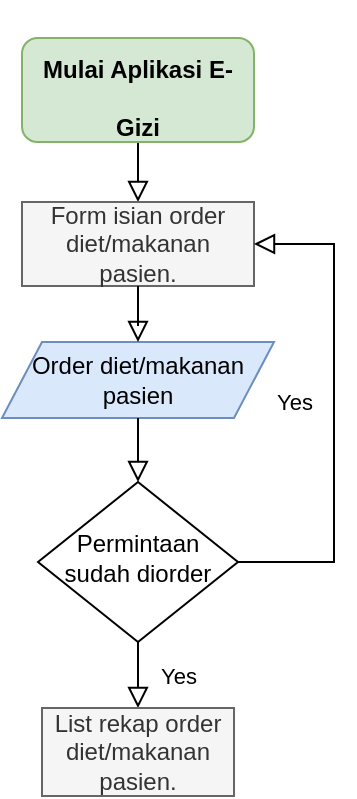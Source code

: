 <mxfile version="17.4.1" type="github">
  <diagram id="C5RBs43oDa-KdzZeNtuy" name="Page-1">
    <mxGraphModel dx="633" dy="1544" grid="1" gridSize="10" guides="1" tooltips="1" connect="1" arrows="1" fold="1" page="1" pageScale="1" pageWidth="827" pageHeight="1169" math="0" shadow="0">
      <root>
        <mxCell id="WIyWlLk6GJQsqaUBKTNV-0" />
        <mxCell id="WIyWlLk6GJQsqaUBKTNV-1" parent="WIyWlLk6GJQsqaUBKTNV-0" />
        <mxCell id="WIyWlLk6GJQsqaUBKTNV-2" value="" style="rounded=0;html=1;jettySize=auto;orthogonalLoop=1;fontSize=11;endArrow=block;endFill=0;endSize=8;strokeWidth=1;shadow=0;labelBackgroundColor=none;edgeStyle=orthogonalEdgeStyle;exitX=0.5;exitY=1;exitDx=0;exitDy=0;entryX=0.5;entryY=0;entryDx=0;entryDy=0;" parent="WIyWlLk6GJQsqaUBKTNV-1" source="WIyWlLk6GJQsqaUBKTNV-3" target="IlQoJMEE4Jk0p4qtUGSJ-7" edge="1">
          <mxGeometry relative="1" as="geometry">
            <mxPoint x="412" y="-1" as="sourcePoint" />
            <mxPoint x="412" y="109" as="targetPoint" />
          </mxGeometry>
        </mxCell>
        <mxCell id="WIyWlLk6GJQsqaUBKTNV-3" value="&lt;h1&gt;&lt;font style=&quot;font-size: 12px&quot;&gt;Mulai Aplikasi E-Gizi&lt;/font&gt;&lt;/h1&gt;" style="rounded=1;whiteSpace=wrap;html=1;fontSize=12;glass=0;strokeWidth=1;shadow=0;fillColor=#d5e8d4;fontStyle=1;strokeColor=#82b366;" parent="WIyWlLk6GJQsqaUBKTNV-1" vertex="1">
          <mxGeometry x="354" y="8" width="116" height="52" as="geometry" />
        </mxCell>
        <mxCell id="WIyWlLk6GJQsqaUBKTNV-4" value="Yes" style="rounded=0;html=1;jettySize=auto;orthogonalLoop=1;fontSize=11;endArrow=block;endFill=0;endSize=8;strokeWidth=1;shadow=0;labelBackgroundColor=none;edgeStyle=orthogonalEdgeStyle;exitX=0.5;exitY=1;exitDx=0;exitDy=0;entryX=0.5;entryY=0;entryDx=0;entryDy=0;" parent="WIyWlLk6GJQsqaUBKTNV-1" source="WIyWlLk6GJQsqaUBKTNV-6" target="IlQoJMEE4Jk0p4qtUGSJ-15" edge="1">
          <mxGeometry y="20" relative="1" as="geometry">
            <mxPoint as="offset" />
            <mxPoint x="412" y="309" as="sourcePoint" />
            <mxPoint x="412" y="400" as="targetPoint" />
          </mxGeometry>
        </mxCell>
        <mxCell id="WIyWlLk6GJQsqaUBKTNV-6" value="Permintaan sudah diorder" style="rhombus;whiteSpace=wrap;html=1;shadow=0;fontFamily=Helvetica;fontSize=12;align=center;strokeWidth=1;spacing=6;spacingTop=-4;" parent="WIyWlLk6GJQsqaUBKTNV-1" vertex="1">
          <mxGeometry x="362" y="230" width="100" height="80" as="geometry" />
        </mxCell>
        <mxCell id="IlQoJMEE4Jk0p4qtUGSJ-7" value="Form isian order diet/makanan pasien." style="rounded=0;whiteSpace=wrap;html=1;fillColor=#f5f5f5;strokeColor=#666666;fontColor=#333333;" vertex="1" parent="WIyWlLk6GJQsqaUBKTNV-1">
          <mxGeometry x="354" y="90" width="116" height="42" as="geometry" />
        </mxCell>
        <mxCell id="IlQoJMEE4Jk0p4qtUGSJ-8" value="Order diet/makanan pasien" style="shape=parallelogram;perimeter=parallelogramPerimeter;whiteSpace=wrap;html=1;fixedSize=1;fontSize=12;fillColor=#dae8fc;strokeColor=#6c8ebf;" vertex="1" parent="WIyWlLk6GJQsqaUBKTNV-1">
          <mxGeometry x="344" y="160" width="136" height="38" as="geometry" />
        </mxCell>
        <mxCell id="IlQoJMEE4Jk0p4qtUGSJ-9" value="" style="rounded=0;html=1;jettySize=auto;orthogonalLoop=1;fontSize=11;endArrow=block;endFill=0;endSize=8;strokeWidth=1;shadow=0;labelBackgroundColor=none;edgeStyle=orthogonalEdgeStyle;exitX=0.5;exitY=1;exitDx=0;exitDy=0;" edge="1" parent="WIyWlLk6GJQsqaUBKTNV-1" source="IlQoJMEE4Jk0p4qtUGSJ-7" target="IlQoJMEE4Jk0p4qtUGSJ-8">
          <mxGeometry relative="1" as="geometry">
            <mxPoint x="412" y="179" as="sourcePoint" />
            <mxPoint x="411" y="219" as="targetPoint" />
            <Array as="points" />
          </mxGeometry>
        </mxCell>
        <mxCell id="IlQoJMEE4Jk0p4qtUGSJ-12" value="" style="rounded=0;html=1;jettySize=auto;orthogonalLoop=1;fontSize=11;endArrow=block;endFill=0;endSize=8;strokeWidth=1;shadow=0;labelBackgroundColor=none;edgeStyle=orthogonalEdgeStyle;exitX=0.5;exitY=1;exitDx=0;exitDy=0;entryX=0.5;entryY=0;entryDx=0;entryDy=0;" edge="1" parent="WIyWlLk6GJQsqaUBKTNV-1" source="IlQoJMEE4Jk0p4qtUGSJ-8" target="WIyWlLk6GJQsqaUBKTNV-6">
          <mxGeometry relative="1" as="geometry">
            <mxPoint x="412" y="273" as="sourcePoint" />
            <mxPoint x="412" y="333" as="targetPoint" />
            <Array as="points" />
          </mxGeometry>
        </mxCell>
        <mxCell id="IlQoJMEE4Jk0p4qtUGSJ-15" value="List rekap order diet/makanan pasien." style="rounded=0;whiteSpace=wrap;html=1;fillColor=#f5f5f5;strokeColor=#666666;fontColor=#333333;" vertex="1" parent="WIyWlLk6GJQsqaUBKTNV-1">
          <mxGeometry x="364" y="343" width="96" height="44" as="geometry" />
        </mxCell>
        <object label="Yes" placeholders="1" id="IlQoJMEE4Jk0p4qtUGSJ-18">
          <mxCell style="rounded=0;jettySize=auto;orthogonalLoop=1;fontSize=11;endArrow=block;endFill=0;endSize=8;strokeWidth=1;shadow=0;labelBackgroundColor=none;edgeStyle=orthogonalEdgeStyle;exitX=1;exitY=0.5;exitDx=0;exitDy=0;entryX=1;entryY=0.5;entryDx=0;entryDy=0;strokeColor=default;fontFamily=Helvetica;html=1;labelBorderColor=none;" edge="1" parent="WIyWlLk6GJQsqaUBKTNV-1" source="WIyWlLk6GJQsqaUBKTNV-6" target="IlQoJMEE4Jk0p4qtUGSJ-7">
            <mxGeometry x="0.036" y="20" relative="1" as="geometry">
              <mxPoint as="offset" />
              <mxPoint x="460" y="274.0" as="sourcePoint" />
              <mxPoint x="460.0" y="307.0" as="targetPoint" />
              <Array as="points">
                <mxPoint x="510" y="270" />
                <mxPoint x="510" y="111" />
              </Array>
            </mxGeometry>
          </mxCell>
        </object>
      </root>
    </mxGraphModel>
  </diagram>
</mxfile>
